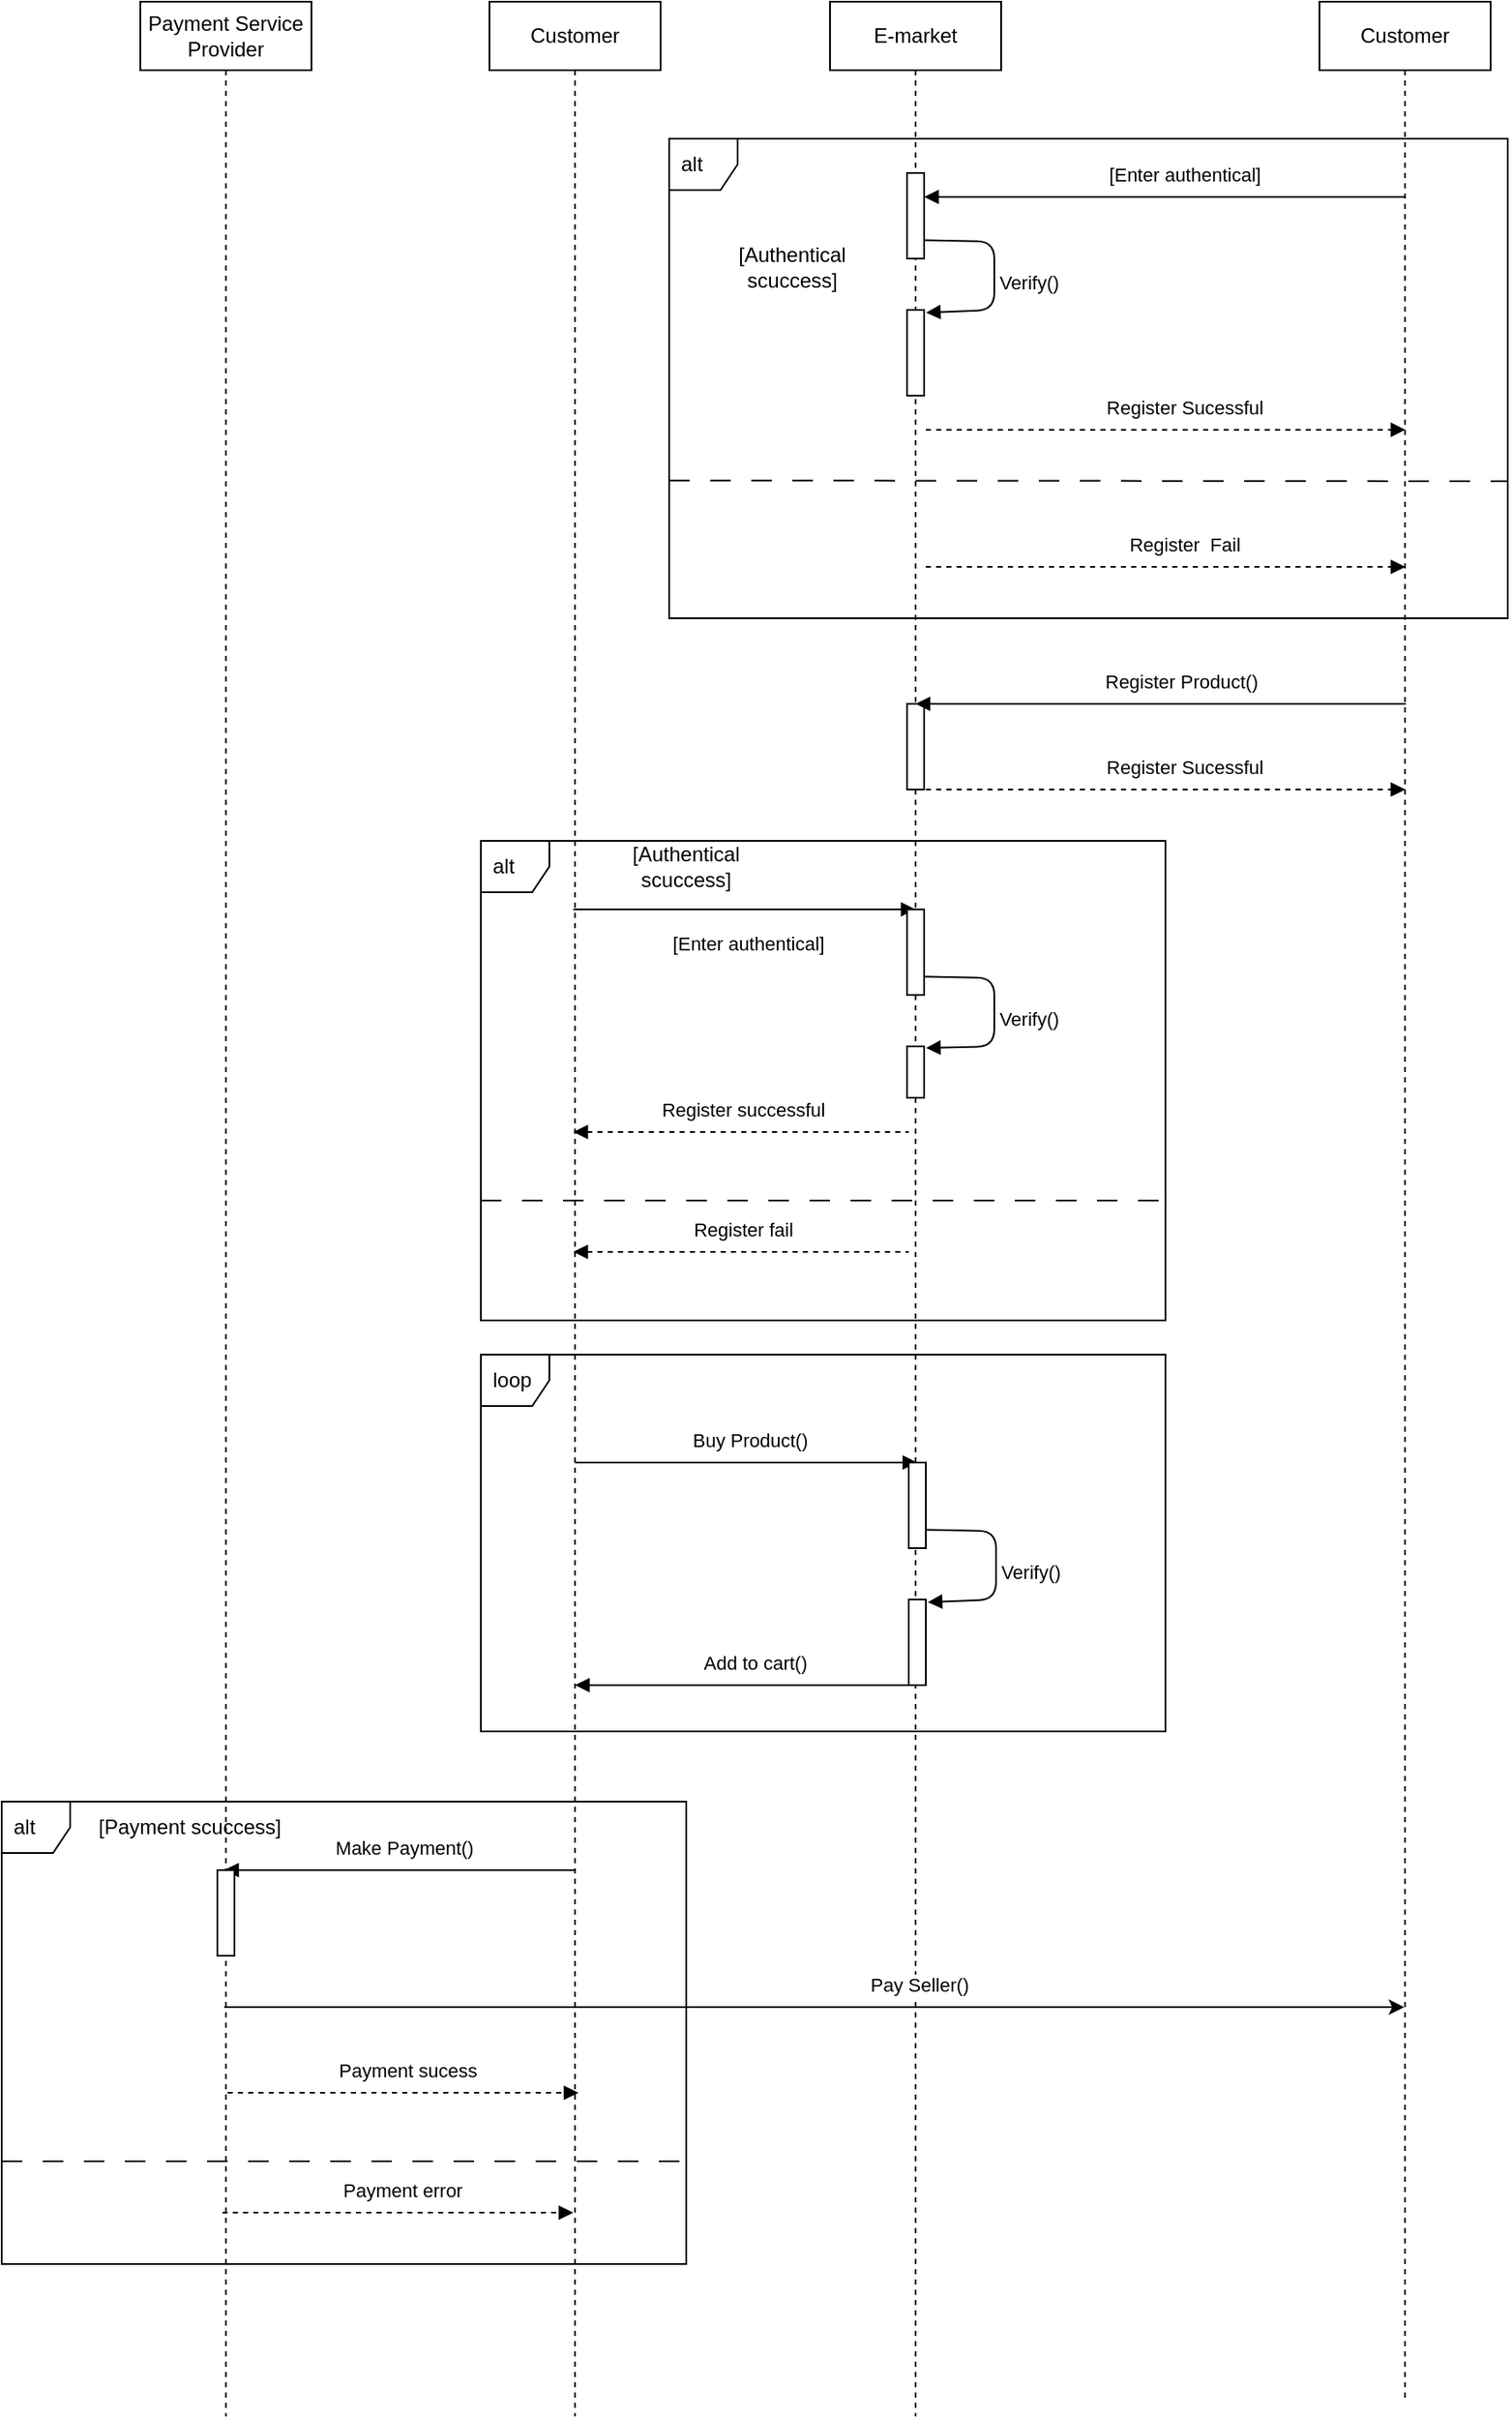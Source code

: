 <mxfile>
    <diagram id="BwZO2CC_GluqM2z65O8M" name="Page-1">
        <mxGraphModel dx="2398" dy="940" grid="1" gridSize="10" guides="1" tooltips="1" connect="1" arrows="1" fold="1" page="1" pageScale="1" pageWidth="850" pageHeight="1100" math="0" shadow="0">
            <root>
                <mxCell id="0"/>
                <mxCell id="1" parent="0"/>
                <mxCell id="4" value="E-market" style="shape=umlLifeline;perimeter=lifelinePerimeter;whiteSpace=wrap;html=1;container=1;collapsible=0;recursiveResize=0;outlineConnect=0;" parent="1" vertex="1">
                    <mxGeometry x="334" y="50" width="100" height="1410" as="geometry"/>
                </mxCell>
                <mxCell id="30" value="" style="html=1;points=[];perimeter=orthogonalPerimeter;" parent="4" vertex="1">
                    <mxGeometry x="45" y="100" width="10" height="50" as="geometry"/>
                </mxCell>
                <mxCell id="33" value="" style="html=1;points=[];perimeter=orthogonalPerimeter;" parent="4" vertex="1">
                    <mxGeometry x="45" y="180" width="10" height="50" as="geometry"/>
                </mxCell>
                <mxCell id="34" value="" style="endArrow=none;html=1;endFill=0;startArrow=block;startFill=1;entryX=0.952;entryY=0.786;entryDx=0;entryDy=0;entryPerimeter=0;exitX=1.105;exitY=0.031;exitDx=0;exitDy=0;exitPerimeter=0;" parent="4" source="33" target="30" edge="1">
                    <mxGeometry width="50" height="50" relative="1" as="geometry">
                        <mxPoint x="126" y="180" as="sourcePoint"/>
                        <mxPoint x="345.5" y="124" as="targetPoint"/>
                        <Array as="points">
                            <mxPoint x="96" y="180"/>
                            <mxPoint x="96" y="140"/>
                        </Array>
                    </mxGeometry>
                </mxCell>
                <mxCell id="35" value="Verify()" style="edgeLabel;html=1;align=center;verticalAlign=middle;resizable=0;points=[];" parent="34" vertex="1" connectable="0">
                    <mxGeometry x="0.243" y="-3" relative="1" as="geometry">
                        <mxPoint x="17" y="19" as="offset"/>
                    </mxGeometry>
                </mxCell>
                <mxCell id="49" value="" style="html=1;points=[];perimeter=orthogonalPerimeter;" parent="4" vertex="1">
                    <mxGeometry x="45" y="410" width="10" height="50" as="geometry"/>
                </mxCell>
                <mxCell id="7" value="" style="endArrow=block;html=1;endFill=1;" parent="1" edge="1">
                    <mxGeometry width="50" height="50" relative="1" as="geometry">
                        <mxPoint x="185.0" y="903" as="sourcePoint"/>
                        <mxPoint x="385" y="903" as="targetPoint"/>
                    </mxGeometry>
                </mxCell>
                <mxCell id="8" value="Buy Product()" style="edgeLabel;html=1;align=center;verticalAlign=middle;resizable=0;points=[];" parent="7" vertex="1" connectable="0">
                    <mxGeometry x="0.243" y="-3" relative="1" as="geometry">
                        <mxPoint x="-23" y="-16" as="offset"/>
                    </mxGeometry>
                </mxCell>
                <mxCell id="36" value="alt" style="shape=umlFrame;whiteSpace=wrap;html=1;width=40;height=30;boundedLbl=1;verticalAlign=middle;align=left;spacingLeft=5;" parent="1" vertex="1">
                    <mxGeometry x="240" y="130" width="490" height="280" as="geometry"/>
                </mxCell>
                <mxCell id="17" value="Customer" style="shape=umlLifeline;perimeter=lifelinePerimeter;whiteSpace=wrap;html=1;container=1;collapsible=0;recursiveResize=0;outlineConnect=0;" parent="1" vertex="1">
                    <mxGeometry x="620" y="50" width="100" height="1400" as="geometry"/>
                </mxCell>
                <mxCell id="21" value="" style="endArrow=none;html=1;endFill=0;startArrow=block;startFill=1;" parent="1" source="30" edge="1">
                    <mxGeometry width="50" height="50" relative="1" as="geometry">
                        <mxPoint x="383.81" y="164" as="sourcePoint"/>
                        <mxPoint x="669.5" y="164" as="targetPoint"/>
                    </mxGeometry>
                </mxCell>
                <mxCell id="22" value="[Enter authentical]" style="edgeLabel;html=1;align=center;verticalAlign=middle;resizable=0;points=[];" parent="21" vertex="1" connectable="0">
                    <mxGeometry x="0.243" y="-3" relative="1" as="geometry">
                        <mxPoint x="-23" y="-16" as="offset"/>
                    </mxGeometry>
                </mxCell>
                <mxCell id="37" value="" style="endArrow=none;html=1;endFill=0;dashed=1;strokeWidth=1;dashPattern=12 12;" parent="1" edge="1">
                    <mxGeometry width="50" height="50" relative="1" as="geometry">
                        <mxPoint x="240.0" y="329.58" as="sourcePoint"/>
                        <mxPoint x="730" y="330" as="targetPoint"/>
                    </mxGeometry>
                </mxCell>
                <mxCell id="39" value="" style="endArrow=block;html=1;endFill=1;startArrow=none;startFill=0;dashed=1;entryX=0.878;entryY=0.607;entryDx=0;entryDy=0;entryPerimeter=0;" parent="1" target="36" edge="1">
                    <mxGeometry width="50" height="50" relative="1" as="geometry">
                        <mxPoint x="390" y="300" as="sourcePoint"/>
                        <mxPoint x="644" y="300.0" as="targetPoint"/>
                    </mxGeometry>
                </mxCell>
                <mxCell id="40" value="Register Sucessful" style="edgeLabel;html=1;align=center;verticalAlign=middle;resizable=0;points=[];" parent="39" vertex="1" connectable="0">
                    <mxGeometry x="0.243" y="-3" relative="1" as="geometry">
                        <mxPoint x="-23" y="-16" as="offset"/>
                    </mxGeometry>
                </mxCell>
                <mxCell id="41" value="" style="endArrow=block;html=1;endFill=1;startArrow=none;startFill=0;dashed=1;entryX=0.878;entryY=0.607;entryDx=0;entryDy=0;entryPerimeter=0;exitX=0.306;exitY=0.893;exitDx=0;exitDy=0;exitPerimeter=0;" parent="1" source="36" edge="1">
                    <mxGeometry width="50" height="50" relative="1" as="geometry">
                        <mxPoint x="390" y="380.04" as="sourcePoint"/>
                        <mxPoint x="670.22" y="380.0" as="targetPoint"/>
                    </mxGeometry>
                </mxCell>
                <mxCell id="42" value="Register&amp;nbsp; Fail" style="edgeLabel;html=1;align=center;verticalAlign=middle;resizable=0;points=[];" parent="41" vertex="1" connectable="0">
                    <mxGeometry x="0.243" y="-3" relative="1" as="geometry">
                        <mxPoint x="-23" y="-16" as="offset"/>
                    </mxGeometry>
                </mxCell>
                <mxCell id="43" value="" style="endArrow=block;html=1;endFill=1;startArrow=none;startFill=0;dashed=1;entryX=0.878;entryY=0.607;entryDx=0;entryDy=0;entryPerimeter=0;" parent="1" edge="1">
                    <mxGeometry width="50" height="50" relative="1" as="geometry">
                        <mxPoint x="390" y="510.04" as="sourcePoint"/>
                        <mxPoint x="670.22" y="510" as="targetPoint"/>
                    </mxGeometry>
                </mxCell>
                <mxCell id="44" value="Register Sucessful" style="edgeLabel;html=1;align=center;verticalAlign=middle;resizable=0;points=[];" parent="43" vertex="1" connectable="0">
                    <mxGeometry x="0.243" y="-3" relative="1" as="geometry">
                        <mxPoint x="-23" y="-16" as="offset"/>
                    </mxGeometry>
                </mxCell>
                <mxCell id="45" value="" style="endArrow=none;html=1;endFill=0;startArrow=block;startFill=1;" parent="1" source="4" edge="1">
                    <mxGeometry width="50" height="50" relative="1" as="geometry">
                        <mxPoint x="390" y="460" as="sourcePoint"/>
                        <mxPoint x="670.5" y="460" as="targetPoint"/>
                    </mxGeometry>
                </mxCell>
                <mxCell id="46" value="Register Product()" style="edgeLabel;html=1;align=center;verticalAlign=middle;resizable=0;points=[];" parent="45" vertex="1" connectable="0">
                    <mxGeometry x="0.243" y="-3" relative="1" as="geometry">
                        <mxPoint x="-23" y="-16" as="offset"/>
                    </mxGeometry>
                </mxCell>
                <mxCell id="56" value="Customer" style="shape=umlLifeline;perimeter=lifelinePerimeter;whiteSpace=wrap;html=1;container=1;collapsible=0;recursiveResize=0;outlineConnect=0;" parent="1" vertex="1">
                    <mxGeometry x="135" y="50" width="100" height="1410" as="geometry"/>
                </mxCell>
                <mxCell id="58" value="" style="html=1;points=[];perimeter=orthogonalPerimeter;" parent="1" vertex="1">
                    <mxGeometry x="380" y="903" width="10" height="50" as="geometry"/>
                </mxCell>
                <mxCell id="59" value="" style="html=1;points=[];perimeter=orthogonalPerimeter;" parent="1" vertex="1">
                    <mxGeometry x="380" y="983" width="10" height="50" as="geometry"/>
                </mxCell>
                <mxCell id="60" value="" style="endArrow=none;html=1;endFill=0;startArrow=block;startFill=1;entryX=0.952;entryY=0.786;entryDx=0;entryDy=0;entryPerimeter=0;exitX=1.105;exitY=0.031;exitDx=0;exitDy=0;exitPerimeter=0;" parent="1" source="59" target="58" edge="1">
                    <mxGeometry width="50" height="50" relative="1" as="geometry">
                        <mxPoint x="127" y="933" as="sourcePoint"/>
                        <mxPoint x="346.5" y="877" as="targetPoint"/>
                        <Array as="points">
                            <mxPoint x="431" y="983"/>
                            <mxPoint x="431" y="943"/>
                        </Array>
                    </mxGeometry>
                </mxCell>
                <mxCell id="61" value="Verify()" style="edgeLabel;html=1;align=center;verticalAlign=middle;resizable=0;points=[];" parent="60" vertex="1" connectable="0">
                    <mxGeometry x="0.243" y="-3" relative="1" as="geometry">
                        <mxPoint x="17" y="19" as="offset"/>
                    </mxGeometry>
                </mxCell>
                <mxCell id="62" value="alt" style="shape=umlFrame;whiteSpace=wrap;html=1;width=40;height=30;boundedLbl=1;verticalAlign=middle;align=left;spacingLeft=5;" parent="1" vertex="1">
                    <mxGeometry x="130" y="540" width="400" height="280" as="geometry"/>
                </mxCell>
                <mxCell id="63" value="" style="endArrow=none;html=1;endFill=0;startArrow=block;startFill=1;" parent="1" edge="1">
                    <mxGeometry width="50" height="50" relative="1" as="geometry">
                        <mxPoint x="185" y="1033" as="sourcePoint"/>
                        <mxPoint x="390.0" y="1033" as="targetPoint"/>
                    </mxGeometry>
                </mxCell>
                <mxCell id="64" value="Add to cart()" style="edgeLabel;html=1;align=center;verticalAlign=middle;resizable=0;points=[];" parent="63" vertex="1" connectable="0">
                    <mxGeometry x="0.243" y="-3" relative="1" as="geometry">
                        <mxPoint x="-23" y="-16" as="offset"/>
                    </mxGeometry>
                </mxCell>
                <mxCell id="65" value="" style="endArrow=block;html=1;endFill=1;" parent="1" edge="1">
                    <mxGeometry width="50" height="50" relative="1" as="geometry">
                        <mxPoint x="184.0" y="580" as="sourcePoint"/>
                        <mxPoint x="384" y="580" as="targetPoint"/>
                    </mxGeometry>
                </mxCell>
                <mxCell id="66" value="[Enter authentical]" style="edgeLabel;html=1;align=center;verticalAlign=middle;resizable=0;points=[];" parent="65" vertex="1" connectable="0">
                    <mxGeometry x="0.243" y="-3" relative="1" as="geometry">
                        <mxPoint x="-23" y="17" as="offset"/>
                    </mxGeometry>
                </mxCell>
                <mxCell id="67" value="" style="html=1;points=[];perimeter=orthogonalPerimeter;" parent="1" vertex="1">
                    <mxGeometry x="379" y="580" width="10" height="50" as="geometry"/>
                </mxCell>
                <mxCell id="68" value="" style="html=1;points=[];perimeter=orthogonalPerimeter;" parent="1" vertex="1">
                    <mxGeometry x="379" y="660" width="10" height="30" as="geometry"/>
                </mxCell>
                <mxCell id="69" value="" style="endArrow=none;html=1;endFill=0;startArrow=block;startFill=1;entryX=0.952;entryY=0.786;entryDx=0;entryDy=0;entryPerimeter=0;exitX=1.105;exitY=0.031;exitDx=0;exitDy=0;exitPerimeter=0;" parent="1" source="68" target="67" edge="1">
                    <mxGeometry width="50" height="50" relative="1" as="geometry">
                        <mxPoint x="126" y="610" as="sourcePoint"/>
                        <mxPoint x="345.5" y="554" as="targetPoint"/>
                        <Array as="points">
                            <mxPoint x="430" y="660"/>
                            <mxPoint x="430" y="620"/>
                        </Array>
                    </mxGeometry>
                </mxCell>
                <mxCell id="70" value="Verify()" style="edgeLabel;html=1;align=center;verticalAlign=middle;resizable=0;points=[];" parent="69" vertex="1" connectable="0">
                    <mxGeometry x="0.243" y="-3" relative="1" as="geometry">
                        <mxPoint x="17" y="19" as="offset"/>
                    </mxGeometry>
                </mxCell>
                <mxCell id="71" value="" style="endArrow=none;html=1;endFill=0;startArrow=block;startFill=1;dashed=1;" parent="1" edge="1">
                    <mxGeometry width="50" height="50" relative="1" as="geometry">
                        <mxPoint x="184" y="710" as="sourcePoint"/>
                        <mxPoint x="380" y="710" as="targetPoint"/>
                    </mxGeometry>
                </mxCell>
                <mxCell id="72" value="Register successful" style="edgeLabel;html=1;align=center;verticalAlign=middle;resizable=0;points=[];" parent="71" vertex="1" connectable="0">
                    <mxGeometry x="0.243" y="-3" relative="1" as="geometry">
                        <mxPoint x="-23" y="-16" as="offset"/>
                    </mxGeometry>
                </mxCell>
                <mxCell id="91" value="loop" style="shape=umlFrame;whiteSpace=wrap;html=1;width=40;height=30;boundedLbl=1;verticalAlign=middle;align=left;spacingLeft=5;" parent="1" vertex="1">
                    <mxGeometry x="130" y="840" width="400" height="220" as="geometry"/>
                </mxCell>
                <mxCell id="73" value="" style="endArrow=none;html=1;endFill=0;startArrow=block;startFill=1;dashed=1;" parent="1" edge="1">
                    <mxGeometry width="50" height="50" relative="1" as="geometry">
                        <mxPoint x="184" y="780" as="sourcePoint"/>
                        <mxPoint x="380" y="780" as="targetPoint"/>
                    </mxGeometry>
                </mxCell>
                <mxCell id="74" value="Register fail" style="edgeLabel;html=1;align=center;verticalAlign=middle;resizable=0;points=[];" parent="73" vertex="1" connectable="0">
                    <mxGeometry x="0.243" y="-3" relative="1" as="geometry">
                        <mxPoint x="-23" y="-16" as="offset"/>
                    </mxGeometry>
                </mxCell>
                <mxCell id="90" value="" style="endArrow=none;html=1;endFill=0;dashed=1;strokeWidth=1;dashPattern=12 12;" parent="1" edge="1">
                    <mxGeometry width="50" height="50" relative="1" as="geometry">
                        <mxPoint x="130.0" y="750" as="sourcePoint"/>
                        <mxPoint x="530" y="750" as="targetPoint"/>
                    </mxGeometry>
                </mxCell>
                <mxCell id="92" value="[Authentical scuccess]" style="text;html=1;strokeColor=none;fillColor=none;align=center;verticalAlign=middle;whiteSpace=wrap;rounded=0;" parent="1" vertex="1">
                    <mxGeometry x="274" y="190" width="76" height="30" as="geometry"/>
                </mxCell>
                <mxCell id="93" value="[Authentical scuccess]" style="text;html=1;strokeColor=none;fillColor=none;align=center;verticalAlign=middle;whiteSpace=wrap;rounded=0;" parent="1" vertex="1">
                    <mxGeometry x="190" y="540" width="120" height="30" as="geometry"/>
                </mxCell>
                <mxCell id="94" value="Payment Service Provider" style="shape=umlLifeline;perimeter=lifelinePerimeter;whiteSpace=wrap;html=1;container=1;collapsible=0;recursiveResize=0;outlineConnect=0;" parent="1" vertex="1">
                    <mxGeometry x="-69" y="50" width="100" height="1410" as="geometry"/>
                </mxCell>
                <mxCell id="95" value="" style="endArrow=none;html=1;endFill=0;startArrow=block;startFill=1;" parent="1" edge="1">
                    <mxGeometry width="50" height="50" relative="1" as="geometry">
                        <mxPoint x="-20" y="1141" as="sourcePoint"/>
                        <mxPoint x="185.0" y="1141" as="targetPoint"/>
                    </mxGeometry>
                </mxCell>
                <mxCell id="96" value="Make Payment()" style="edgeLabel;html=1;align=center;verticalAlign=middle;resizable=0;points=[];" parent="95" vertex="1" connectable="0">
                    <mxGeometry x="0.243" y="-3" relative="1" as="geometry">
                        <mxPoint x="-23" y="-16" as="offset"/>
                    </mxGeometry>
                </mxCell>
                <mxCell id="98" value="alt" style="shape=umlFrame;whiteSpace=wrap;html=1;width=40;height=30;boundedLbl=1;verticalAlign=middle;align=left;spacingLeft=5;" parent="1" vertex="1">
                    <mxGeometry x="-150" y="1101" width="400" height="270" as="geometry"/>
                </mxCell>
                <mxCell id="99" value="" style="html=1;points=[];perimeter=orthogonalPerimeter;" parent="1" vertex="1">
                    <mxGeometry x="-24" y="1141" width="10" height="50" as="geometry"/>
                </mxCell>
                <mxCell id="100" value="" style="endArrow=classic;html=1;endFill=1;startArrow=none;startFill=0;" parent="1" edge="1">
                    <mxGeometry width="50" height="50" relative="1" as="geometry">
                        <mxPoint x="-20" y="1221" as="sourcePoint"/>
                        <mxPoint x="669.5" y="1221" as="targetPoint"/>
                    </mxGeometry>
                </mxCell>
                <mxCell id="101" value="Pay Seller()" style="edgeLabel;html=1;align=center;verticalAlign=middle;resizable=0;points=[];" parent="100" vertex="1" connectable="0">
                    <mxGeometry x="0.243" y="-3" relative="1" as="geometry">
                        <mxPoint x="-23" y="-16" as="offset"/>
                    </mxGeometry>
                </mxCell>
                <mxCell id="102" value="" style="endArrow=block;html=1;endFill=1;startArrow=none;startFill=0;dashed=1;" parent="1" edge="1">
                    <mxGeometry width="50" height="50" relative="1" as="geometry">
                        <mxPoint x="-18" y="1271" as="sourcePoint"/>
                        <mxPoint x="187.0" y="1271" as="targetPoint"/>
                    </mxGeometry>
                </mxCell>
                <mxCell id="103" value="Payment sucess" style="edgeLabel;html=1;align=center;verticalAlign=middle;resizable=0;points=[];" parent="102" vertex="1" connectable="0">
                    <mxGeometry x="0.243" y="-3" relative="1" as="geometry">
                        <mxPoint x="-23" y="-16" as="offset"/>
                    </mxGeometry>
                </mxCell>
                <mxCell id="104" value="" style="endArrow=block;html=1;endFill=1;startArrow=none;startFill=0;dashed=1;" parent="1" edge="1">
                    <mxGeometry width="50" height="50" relative="1" as="geometry">
                        <mxPoint x="-21" y="1341" as="sourcePoint"/>
                        <mxPoint x="184.0" y="1341" as="targetPoint"/>
                    </mxGeometry>
                </mxCell>
                <mxCell id="105" value="Payment error" style="edgeLabel;html=1;align=center;verticalAlign=middle;resizable=0;points=[];" parent="104" vertex="1" connectable="0">
                    <mxGeometry x="0.243" y="-3" relative="1" as="geometry">
                        <mxPoint x="-23" y="-16" as="offset"/>
                    </mxGeometry>
                </mxCell>
                <mxCell id="106" value="[Payment scuccess]" style="text;html=1;strokeColor=none;fillColor=none;align=center;verticalAlign=middle;whiteSpace=wrap;rounded=0;" parent="1" vertex="1">
                    <mxGeometry x="-100" y="1101" width="120" height="30" as="geometry"/>
                </mxCell>
                <mxCell id="107" value="" style="endArrow=none;html=1;endFill=0;dashed=1;strokeWidth=1;dashPattern=12 12;" parent="1" edge="1">
                    <mxGeometry width="50" height="50" relative="1" as="geometry">
                        <mxPoint x="-150.0" y="1311" as="sourcePoint"/>
                        <mxPoint x="250" y="1311" as="targetPoint"/>
                    </mxGeometry>
                </mxCell>
            </root>
        </mxGraphModel>
    </diagram>
</mxfile>